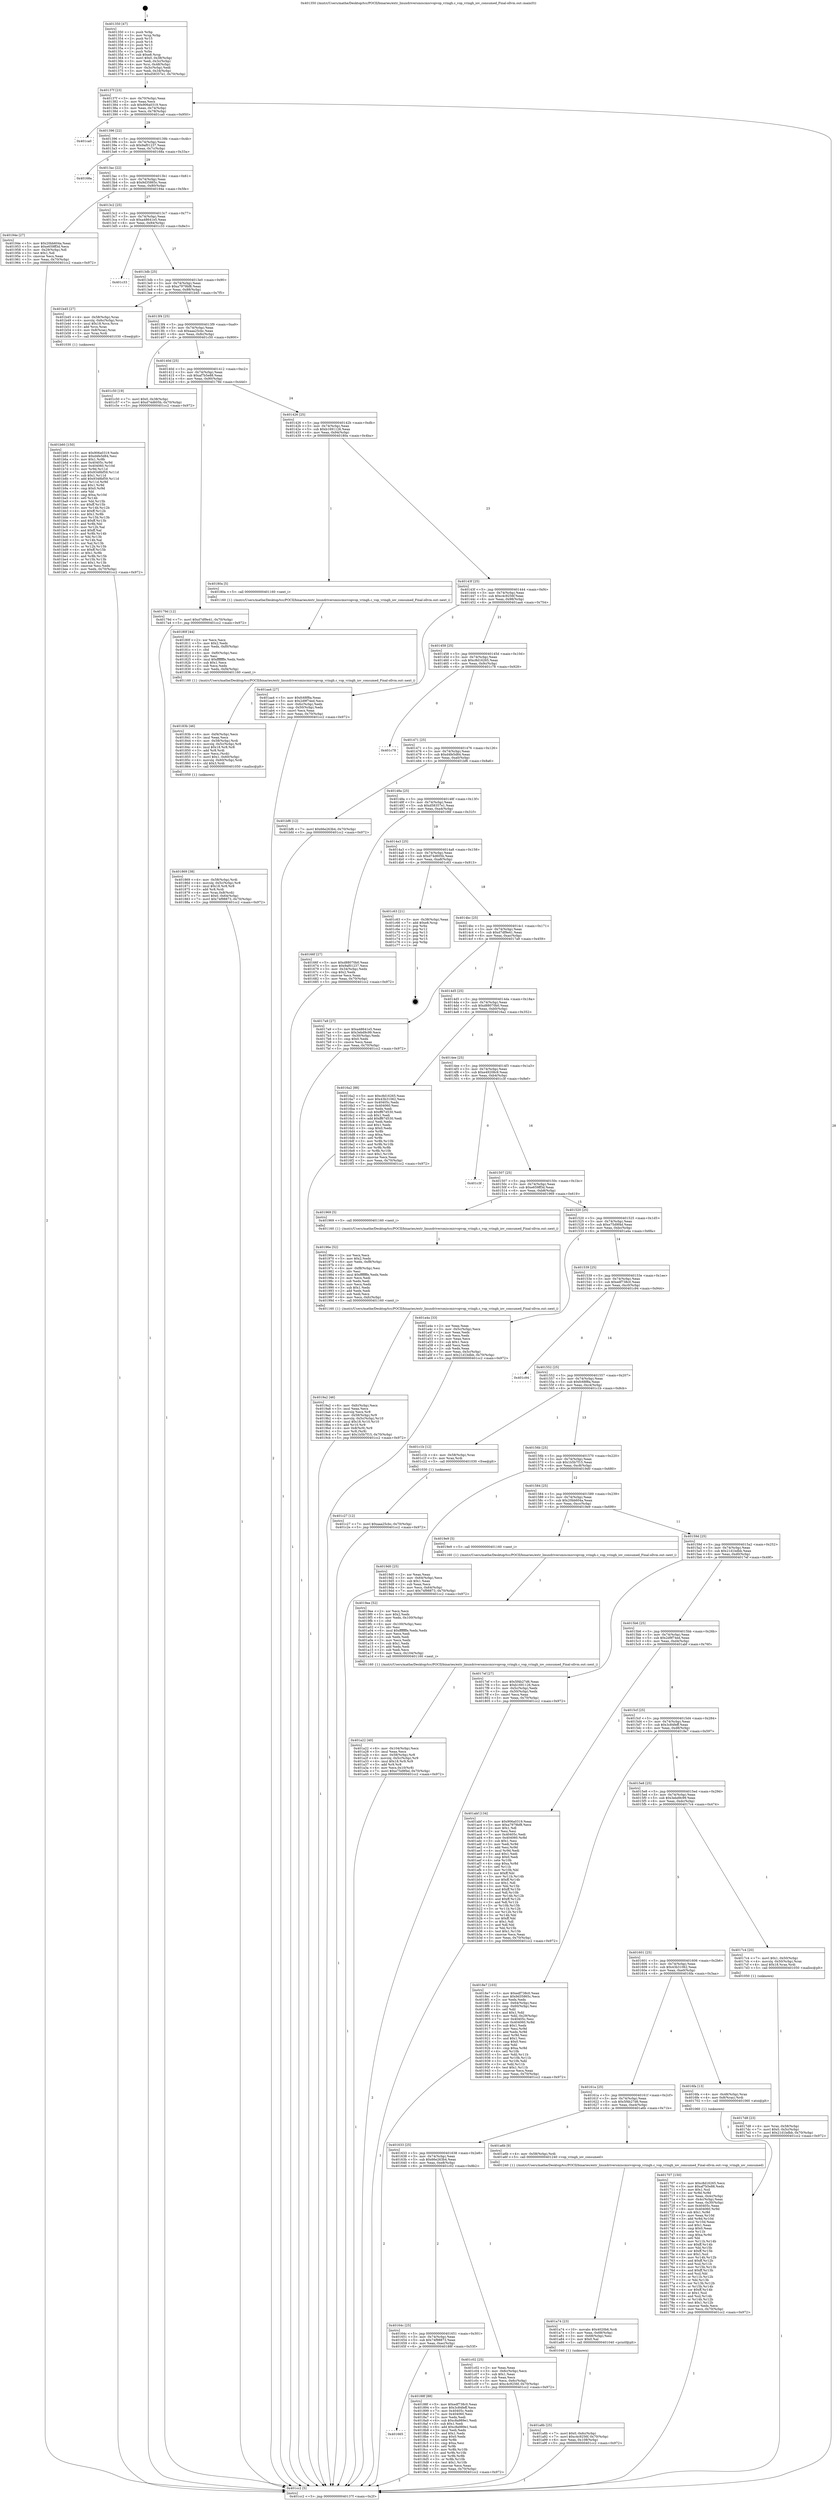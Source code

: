 digraph "0x401350" {
  label = "0x401350 (/mnt/c/Users/mathe/Desktop/tcc/POCII/binaries/extr_linuxdriversmiscmicvopvop_vringh.c_vop_vringh_iov_consumed_Final-ollvm.out::main(0))"
  labelloc = "t"
  node[shape=record]

  Entry [label="",width=0.3,height=0.3,shape=circle,fillcolor=black,style=filled]
  "0x40137f" [label="{
     0x40137f [23]\l
     | [instrs]\l
     &nbsp;&nbsp;0x40137f \<+3\>: mov -0x70(%rbp),%eax\l
     &nbsp;&nbsp;0x401382 \<+2\>: mov %eax,%ecx\l
     &nbsp;&nbsp;0x401384 \<+6\>: sub $0x906a0319,%ecx\l
     &nbsp;&nbsp;0x40138a \<+3\>: mov %eax,-0x74(%rbp)\l
     &nbsp;&nbsp;0x40138d \<+3\>: mov %ecx,-0x78(%rbp)\l
     &nbsp;&nbsp;0x401390 \<+6\>: je 0000000000401ca0 \<main+0x950\>\l
  }"]
  "0x401ca0" [label="{
     0x401ca0\l
  }", style=dashed]
  "0x401396" [label="{
     0x401396 [22]\l
     | [instrs]\l
     &nbsp;&nbsp;0x401396 \<+5\>: jmp 000000000040139b \<main+0x4b\>\l
     &nbsp;&nbsp;0x40139b \<+3\>: mov -0x74(%rbp),%eax\l
     &nbsp;&nbsp;0x40139e \<+5\>: sub $0x9af01237,%eax\l
     &nbsp;&nbsp;0x4013a3 \<+3\>: mov %eax,-0x7c(%rbp)\l
     &nbsp;&nbsp;0x4013a6 \<+6\>: je 000000000040168a \<main+0x33a\>\l
  }"]
  Exit [label="",width=0.3,height=0.3,shape=circle,fillcolor=black,style=filled,peripheries=2]
  "0x40168a" [label="{
     0x40168a\l
  }", style=dashed]
  "0x4013ac" [label="{
     0x4013ac [22]\l
     | [instrs]\l
     &nbsp;&nbsp;0x4013ac \<+5\>: jmp 00000000004013b1 \<main+0x61\>\l
     &nbsp;&nbsp;0x4013b1 \<+3\>: mov -0x74(%rbp),%eax\l
     &nbsp;&nbsp;0x4013b4 \<+5\>: sub $0x9d35865c,%eax\l
     &nbsp;&nbsp;0x4013b9 \<+3\>: mov %eax,-0x80(%rbp)\l
     &nbsp;&nbsp;0x4013bc \<+6\>: je 000000000040194e \<main+0x5fe\>\l
  }"]
  "0x401c27" [label="{
     0x401c27 [12]\l
     | [instrs]\l
     &nbsp;&nbsp;0x401c27 \<+7\>: movl $0xaaa25cbc,-0x70(%rbp)\l
     &nbsp;&nbsp;0x401c2e \<+5\>: jmp 0000000000401cc2 \<main+0x972\>\l
  }"]
  "0x40194e" [label="{
     0x40194e [27]\l
     | [instrs]\l
     &nbsp;&nbsp;0x40194e \<+5\>: mov $0x20bb604a,%eax\l
     &nbsp;&nbsp;0x401953 \<+5\>: mov $0xe659ff3d,%ecx\l
     &nbsp;&nbsp;0x401958 \<+3\>: mov -0x29(%rbp),%dl\l
     &nbsp;&nbsp;0x40195b \<+3\>: test $0x1,%dl\l
     &nbsp;&nbsp;0x40195e \<+3\>: cmovne %ecx,%eax\l
     &nbsp;&nbsp;0x401961 \<+3\>: mov %eax,-0x70(%rbp)\l
     &nbsp;&nbsp;0x401964 \<+5\>: jmp 0000000000401cc2 \<main+0x972\>\l
  }"]
  "0x4013c2" [label="{
     0x4013c2 [25]\l
     | [instrs]\l
     &nbsp;&nbsp;0x4013c2 \<+5\>: jmp 00000000004013c7 \<main+0x77\>\l
     &nbsp;&nbsp;0x4013c7 \<+3\>: mov -0x74(%rbp),%eax\l
     &nbsp;&nbsp;0x4013ca \<+5\>: sub $0xa48641e5,%eax\l
     &nbsp;&nbsp;0x4013cf \<+6\>: mov %eax,-0x84(%rbp)\l
     &nbsp;&nbsp;0x4013d5 \<+6\>: je 0000000000401c33 \<main+0x8e3\>\l
  }"]
  "0x401b60" [label="{
     0x401b60 [150]\l
     | [instrs]\l
     &nbsp;&nbsp;0x401b60 \<+5\>: mov $0x906a0319,%edx\l
     &nbsp;&nbsp;0x401b65 \<+5\>: mov $0xd4fe5d84,%esi\l
     &nbsp;&nbsp;0x401b6a \<+3\>: mov $0x1,%r8b\l
     &nbsp;&nbsp;0x401b6d \<+8\>: mov 0x40405c,%r9d\l
     &nbsp;&nbsp;0x401b75 \<+8\>: mov 0x404060,%r10d\l
     &nbsp;&nbsp;0x401b7d \<+3\>: mov %r9d,%r11d\l
     &nbsp;&nbsp;0x401b80 \<+7\>: sub $0x9348bf59,%r11d\l
     &nbsp;&nbsp;0x401b87 \<+4\>: sub $0x1,%r11d\l
     &nbsp;&nbsp;0x401b8b \<+7\>: add $0x9348bf59,%r11d\l
     &nbsp;&nbsp;0x401b92 \<+4\>: imul %r11d,%r9d\l
     &nbsp;&nbsp;0x401b96 \<+4\>: and $0x1,%r9d\l
     &nbsp;&nbsp;0x401b9a \<+4\>: cmp $0x0,%r9d\l
     &nbsp;&nbsp;0x401b9e \<+3\>: sete %bl\l
     &nbsp;&nbsp;0x401ba1 \<+4\>: cmp $0xa,%r10d\l
     &nbsp;&nbsp;0x401ba5 \<+4\>: setl %r14b\l
     &nbsp;&nbsp;0x401ba9 \<+3\>: mov %bl,%r15b\l
     &nbsp;&nbsp;0x401bac \<+4\>: xor $0xff,%r15b\l
     &nbsp;&nbsp;0x401bb0 \<+3\>: mov %r14b,%r12b\l
     &nbsp;&nbsp;0x401bb3 \<+4\>: xor $0xff,%r12b\l
     &nbsp;&nbsp;0x401bb7 \<+4\>: xor $0x1,%r8b\l
     &nbsp;&nbsp;0x401bbb \<+3\>: mov %r15b,%r13b\l
     &nbsp;&nbsp;0x401bbe \<+4\>: and $0xff,%r13b\l
     &nbsp;&nbsp;0x401bc2 \<+3\>: and %r8b,%bl\l
     &nbsp;&nbsp;0x401bc5 \<+3\>: mov %r12b,%al\l
     &nbsp;&nbsp;0x401bc8 \<+2\>: and $0xff,%al\l
     &nbsp;&nbsp;0x401bca \<+3\>: and %r8b,%r14b\l
     &nbsp;&nbsp;0x401bcd \<+3\>: or %bl,%r13b\l
     &nbsp;&nbsp;0x401bd0 \<+3\>: or %r14b,%al\l
     &nbsp;&nbsp;0x401bd3 \<+3\>: xor %al,%r13b\l
     &nbsp;&nbsp;0x401bd6 \<+3\>: or %r12b,%r15b\l
     &nbsp;&nbsp;0x401bd9 \<+4\>: xor $0xff,%r15b\l
     &nbsp;&nbsp;0x401bdd \<+4\>: or $0x1,%r8b\l
     &nbsp;&nbsp;0x401be1 \<+3\>: and %r8b,%r15b\l
     &nbsp;&nbsp;0x401be4 \<+3\>: or %r15b,%r13b\l
     &nbsp;&nbsp;0x401be7 \<+4\>: test $0x1,%r13b\l
     &nbsp;&nbsp;0x401beb \<+3\>: cmovne %esi,%edx\l
     &nbsp;&nbsp;0x401bee \<+3\>: mov %edx,-0x70(%rbp)\l
     &nbsp;&nbsp;0x401bf1 \<+5\>: jmp 0000000000401cc2 \<main+0x972\>\l
  }"]
  "0x401c33" [label="{
     0x401c33\l
  }", style=dashed]
  "0x4013db" [label="{
     0x4013db [25]\l
     | [instrs]\l
     &nbsp;&nbsp;0x4013db \<+5\>: jmp 00000000004013e0 \<main+0x90\>\l
     &nbsp;&nbsp;0x4013e0 \<+3\>: mov -0x74(%rbp),%eax\l
     &nbsp;&nbsp;0x4013e3 \<+5\>: sub $0xa7979bf8,%eax\l
     &nbsp;&nbsp;0x4013e8 \<+6\>: mov %eax,-0x88(%rbp)\l
     &nbsp;&nbsp;0x4013ee \<+6\>: je 0000000000401b45 \<main+0x7f5\>\l
  }"]
  "0x401a8b" [label="{
     0x401a8b [25]\l
     | [instrs]\l
     &nbsp;&nbsp;0x401a8b \<+7\>: movl $0x0,-0x6c(%rbp)\l
     &nbsp;&nbsp;0x401a92 \<+7\>: movl $0xc4c9256f,-0x70(%rbp)\l
     &nbsp;&nbsp;0x401a99 \<+6\>: mov %eax,-0x108(%rbp)\l
     &nbsp;&nbsp;0x401a9f \<+5\>: jmp 0000000000401cc2 \<main+0x972\>\l
  }"]
  "0x401b45" [label="{
     0x401b45 [27]\l
     | [instrs]\l
     &nbsp;&nbsp;0x401b45 \<+4\>: mov -0x58(%rbp),%rax\l
     &nbsp;&nbsp;0x401b49 \<+4\>: movslq -0x6c(%rbp),%rcx\l
     &nbsp;&nbsp;0x401b4d \<+4\>: imul $0x18,%rcx,%rcx\l
     &nbsp;&nbsp;0x401b51 \<+3\>: add %rcx,%rax\l
     &nbsp;&nbsp;0x401b54 \<+4\>: mov 0x8(%rax),%rax\l
     &nbsp;&nbsp;0x401b58 \<+3\>: mov %rax,%rdi\l
     &nbsp;&nbsp;0x401b5b \<+5\>: call 0000000000401030 \<free@plt\>\l
     | [calls]\l
     &nbsp;&nbsp;0x401030 \{1\} (unknown)\l
  }"]
  "0x4013f4" [label="{
     0x4013f4 [25]\l
     | [instrs]\l
     &nbsp;&nbsp;0x4013f4 \<+5\>: jmp 00000000004013f9 \<main+0xa9\>\l
     &nbsp;&nbsp;0x4013f9 \<+3\>: mov -0x74(%rbp),%eax\l
     &nbsp;&nbsp;0x4013fc \<+5\>: sub $0xaaa25cbc,%eax\l
     &nbsp;&nbsp;0x401401 \<+6\>: mov %eax,-0x8c(%rbp)\l
     &nbsp;&nbsp;0x401407 \<+6\>: je 0000000000401c50 \<main+0x900\>\l
  }"]
  "0x401a74" [label="{
     0x401a74 [23]\l
     | [instrs]\l
     &nbsp;&nbsp;0x401a74 \<+10\>: movabs $0x4020b6,%rdi\l
     &nbsp;&nbsp;0x401a7e \<+3\>: mov %eax,-0x68(%rbp)\l
     &nbsp;&nbsp;0x401a81 \<+3\>: mov -0x68(%rbp),%esi\l
     &nbsp;&nbsp;0x401a84 \<+2\>: mov $0x0,%al\l
     &nbsp;&nbsp;0x401a86 \<+5\>: call 0000000000401040 \<printf@plt\>\l
     | [calls]\l
     &nbsp;&nbsp;0x401040 \{1\} (unknown)\l
  }"]
  "0x401c50" [label="{
     0x401c50 [19]\l
     | [instrs]\l
     &nbsp;&nbsp;0x401c50 \<+7\>: movl $0x0,-0x38(%rbp)\l
     &nbsp;&nbsp;0x401c57 \<+7\>: movl $0xd74d605b,-0x70(%rbp)\l
     &nbsp;&nbsp;0x401c5e \<+5\>: jmp 0000000000401cc2 \<main+0x972\>\l
  }"]
  "0x40140d" [label="{
     0x40140d [25]\l
     | [instrs]\l
     &nbsp;&nbsp;0x40140d \<+5\>: jmp 0000000000401412 \<main+0xc2\>\l
     &nbsp;&nbsp;0x401412 \<+3\>: mov -0x74(%rbp),%eax\l
     &nbsp;&nbsp;0x401415 \<+5\>: sub $0xaf7b5e88,%eax\l
     &nbsp;&nbsp;0x40141a \<+6\>: mov %eax,-0x90(%rbp)\l
     &nbsp;&nbsp;0x401420 \<+6\>: je 000000000040179d \<main+0x44d\>\l
  }"]
  "0x401a22" [label="{
     0x401a22 [40]\l
     | [instrs]\l
     &nbsp;&nbsp;0x401a22 \<+6\>: mov -0x104(%rbp),%ecx\l
     &nbsp;&nbsp;0x401a28 \<+3\>: imul %eax,%ecx\l
     &nbsp;&nbsp;0x401a2b \<+4\>: mov -0x58(%rbp),%r8\l
     &nbsp;&nbsp;0x401a2f \<+4\>: movslq -0x5c(%rbp),%r9\l
     &nbsp;&nbsp;0x401a33 \<+4\>: imul $0x18,%r9,%r9\l
     &nbsp;&nbsp;0x401a37 \<+3\>: add %r9,%r8\l
     &nbsp;&nbsp;0x401a3a \<+4\>: mov %ecx,0x10(%r8)\l
     &nbsp;&nbsp;0x401a3e \<+7\>: movl $0xe75d9f4d,-0x70(%rbp)\l
     &nbsp;&nbsp;0x401a45 \<+5\>: jmp 0000000000401cc2 \<main+0x972\>\l
  }"]
  "0x40179d" [label="{
     0x40179d [12]\l
     | [instrs]\l
     &nbsp;&nbsp;0x40179d \<+7\>: movl $0xd7df9e41,-0x70(%rbp)\l
     &nbsp;&nbsp;0x4017a4 \<+5\>: jmp 0000000000401cc2 \<main+0x972\>\l
  }"]
  "0x401426" [label="{
     0x401426 [25]\l
     | [instrs]\l
     &nbsp;&nbsp;0x401426 \<+5\>: jmp 000000000040142b \<main+0xdb\>\l
     &nbsp;&nbsp;0x40142b \<+3\>: mov -0x74(%rbp),%eax\l
     &nbsp;&nbsp;0x40142e \<+5\>: sub $0xb1691126,%eax\l
     &nbsp;&nbsp;0x401433 \<+6\>: mov %eax,-0x94(%rbp)\l
     &nbsp;&nbsp;0x401439 \<+6\>: je 000000000040180a \<main+0x4ba\>\l
  }"]
  "0x4019ee" [label="{
     0x4019ee [52]\l
     | [instrs]\l
     &nbsp;&nbsp;0x4019ee \<+2\>: xor %ecx,%ecx\l
     &nbsp;&nbsp;0x4019f0 \<+5\>: mov $0x2,%edx\l
     &nbsp;&nbsp;0x4019f5 \<+6\>: mov %edx,-0x100(%rbp)\l
     &nbsp;&nbsp;0x4019fb \<+1\>: cltd\l
     &nbsp;&nbsp;0x4019fc \<+6\>: mov -0x100(%rbp),%esi\l
     &nbsp;&nbsp;0x401a02 \<+2\>: idiv %esi\l
     &nbsp;&nbsp;0x401a04 \<+6\>: imul $0xfffffffe,%edx,%edx\l
     &nbsp;&nbsp;0x401a0a \<+2\>: mov %ecx,%edi\l
     &nbsp;&nbsp;0x401a0c \<+2\>: sub %edx,%edi\l
     &nbsp;&nbsp;0x401a0e \<+2\>: mov %ecx,%edx\l
     &nbsp;&nbsp;0x401a10 \<+3\>: sub $0x1,%edx\l
     &nbsp;&nbsp;0x401a13 \<+2\>: add %edx,%edi\l
     &nbsp;&nbsp;0x401a15 \<+2\>: sub %edi,%ecx\l
     &nbsp;&nbsp;0x401a17 \<+6\>: mov %ecx,-0x104(%rbp)\l
     &nbsp;&nbsp;0x401a1d \<+5\>: call 0000000000401160 \<next_i\>\l
     | [calls]\l
     &nbsp;&nbsp;0x401160 \{1\} (/mnt/c/Users/mathe/Desktop/tcc/POCII/binaries/extr_linuxdriversmiscmicvopvop_vringh.c_vop_vringh_iov_consumed_Final-ollvm.out::next_i)\l
  }"]
  "0x40180a" [label="{
     0x40180a [5]\l
     | [instrs]\l
     &nbsp;&nbsp;0x40180a \<+5\>: call 0000000000401160 \<next_i\>\l
     | [calls]\l
     &nbsp;&nbsp;0x401160 \{1\} (/mnt/c/Users/mathe/Desktop/tcc/POCII/binaries/extr_linuxdriversmiscmicvopvop_vringh.c_vop_vringh_iov_consumed_Final-ollvm.out::next_i)\l
  }"]
  "0x40143f" [label="{
     0x40143f [25]\l
     | [instrs]\l
     &nbsp;&nbsp;0x40143f \<+5\>: jmp 0000000000401444 \<main+0xf4\>\l
     &nbsp;&nbsp;0x401444 \<+3\>: mov -0x74(%rbp),%eax\l
     &nbsp;&nbsp;0x401447 \<+5\>: sub $0xc4c9256f,%eax\l
     &nbsp;&nbsp;0x40144c \<+6\>: mov %eax,-0x98(%rbp)\l
     &nbsp;&nbsp;0x401452 \<+6\>: je 0000000000401aa4 \<main+0x754\>\l
  }"]
  "0x4019a2" [label="{
     0x4019a2 [46]\l
     | [instrs]\l
     &nbsp;&nbsp;0x4019a2 \<+6\>: mov -0xfc(%rbp),%ecx\l
     &nbsp;&nbsp;0x4019a8 \<+3\>: imul %eax,%ecx\l
     &nbsp;&nbsp;0x4019ab \<+3\>: movslq %ecx,%r8\l
     &nbsp;&nbsp;0x4019ae \<+4\>: mov -0x58(%rbp),%r9\l
     &nbsp;&nbsp;0x4019b2 \<+4\>: movslq -0x5c(%rbp),%r10\l
     &nbsp;&nbsp;0x4019b6 \<+4\>: imul $0x18,%r10,%r10\l
     &nbsp;&nbsp;0x4019ba \<+3\>: add %r10,%r9\l
     &nbsp;&nbsp;0x4019bd \<+4\>: mov 0x8(%r9),%r9\l
     &nbsp;&nbsp;0x4019c1 \<+3\>: mov %r8,(%r9)\l
     &nbsp;&nbsp;0x4019c4 \<+7\>: movl $0x1b5b7f15,-0x70(%rbp)\l
     &nbsp;&nbsp;0x4019cb \<+5\>: jmp 0000000000401cc2 \<main+0x972\>\l
  }"]
  "0x401aa4" [label="{
     0x401aa4 [27]\l
     | [instrs]\l
     &nbsp;&nbsp;0x401aa4 \<+5\>: mov $0xfc68f8a,%eax\l
     &nbsp;&nbsp;0x401aa9 \<+5\>: mov $0x2d9f74ed,%ecx\l
     &nbsp;&nbsp;0x401aae \<+3\>: mov -0x6c(%rbp),%edx\l
     &nbsp;&nbsp;0x401ab1 \<+3\>: cmp -0x50(%rbp),%edx\l
     &nbsp;&nbsp;0x401ab4 \<+3\>: cmovl %ecx,%eax\l
     &nbsp;&nbsp;0x401ab7 \<+3\>: mov %eax,-0x70(%rbp)\l
     &nbsp;&nbsp;0x401aba \<+5\>: jmp 0000000000401cc2 \<main+0x972\>\l
  }"]
  "0x401458" [label="{
     0x401458 [25]\l
     | [instrs]\l
     &nbsp;&nbsp;0x401458 \<+5\>: jmp 000000000040145d \<main+0x10d\>\l
     &nbsp;&nbsp;0x40145d \<+3\>: mov -0x74(%rbp),%eax\l
     &nbsp;&nbsp;0x401460 \<+5\>: sub $0xc8d16265,%eax\l
     &nbsp;&nbsp;0x401465 \<+6\>: mov %eax,-0x9c(%rbp)\l
     &nbsp;&nbsp;0x40146b \<+6\>: je 0000000000401c78 \<main+0x928\>\l
  }"]
  "0x40196e" [label="{
     0x40196e [52]\l
     | [instrs]\l
     &nbsp;&nbsp;0x40196e \<+2\>: xor %ecx,%ecx\l
     &nbsp;&nbsp;0x401970 \<+5\>: mov $0x2,%edx\l
     &nbsp;&nbsp;0x401975 \<+6\>: mov %edx,-0xf8(%rbp)\l
     &nbsp;&nbsp;0x40197b \<+1\>: cltd\l
     &nbsp;&nbsp;0x40197c \<+6\>: mov -0xf8(%rbp),%esi\l
     &nbsp;&nbsp;0x401982 \<+2\>: idiv %esi\l
     &nbsp;&nbsp;0x401984 \<+6\>: imul $0xfffffffe,%edx,%edx\l
     &nbsp;&nbsp;0x40198a \<+2\>: mov %ecx,%edi\l
     &nbsp;&nbsp;0x40198c \<+2\>: sub %edx,%edi\l
     &nbsp;&nbsp;0x40198e \<+2\>: mov %ecx,%edx\l
     &nbsp;&nbsp;0x401990 \<+3\>: sub $0x1,%edx\l
     &nbsp;&nbsp;0x401993 \<+2\>: add %edx,%edi\l
     &nbsp;&nbsp;0x401995 \<+2\>: sub %edi,%ecx\l
     &nbsp;&nbsp;0x401997 \<+6\>: mov %ecx,-0xfc(%rbp)\l
     &nbsp;&nbsp;0x40199d \<+5\>: call 0000000000401160 \<next_i\>\l
     | [calls]\l
     &nbsp;&nbsp;0x401160 \{1\} (/mnt/c/Users/mathe/Desktop/tcc/POCII/binaries/extr_linuxdriversmiscmicvopvop_vringh.c_vop_vringh_iov_consumed_Final-ollvm.out::next_i)\l
  }"]
  "0x401c78" [label="{
     0x401c78\l
  }", style=dashed]
  "0x401471" [label="{
     0x401471 [25]\l
     | [instrs]\l
     &nbsp;&nbsp;0x401471 \<+5\>: jmp 0000000000401476 \<main+0x126\>\l
     &nbsp;&nbsp;0x401476 \<+3\>: mov -0x74(%rbp),%eax\l
     &nbsp;&nbsp;0x401479 \<+5\>: sub $0xd4fe5d84,%eax\l
     &nbsp;&nbsp;0x40147e \<+6\>: mov %eax,-0xa0(%rbp)\l
     &nbsp;&nbsp;0x401484 \<+6\>: je 0000000000401bf6 \<main+0x8a6\>\l
  }"]
  "0x401665" [label="{
     0x401665\l
  }", style=dashed]
  "0x401bf6" [label="{
     0x401bf6 [12]\l
     | [instrs]\l
     &nbsp;&nbsp;0x401bf6 \<+7\>: movl $0x66e263b4,-0x70(%rbp)\l
     &nbsp;&nbsp;0x401bfd \<+5\>: jmp 0000000000401cc2 \<main+0x972\>\l
  }"]
  "0x40148a" [label="{
     0x40148a [25]\l
     | [instrs]\l
     &nbsp;&nbsp;0x40148a \<+5\>: jmp 000000000040148f \<main+0x13f\>\l
     &nbsp;&nbsp;0x40148f \<+3\>: mov -0x74(%rbp),%eax\l
     &nbsp;&nbsp;0x401492 \<+5\>: sub $0xd58357e1,%eax\l
     &nbsp;&nbsp;0x401497 \<+6\>: mov %eax,-0xa4(%rbp)\l
     &nbsp;&nbsp;0x40149d \<+6\>: je 000000000040166f \<main+0x31f\>\l
  }"]
  "0x40188f" [label="{
     0x40188f [88]\l
     | [instrs]\l
     &nbsp;&nbsp;0x40188f \<+5\>: mov $0xedf738c0,%eax\l
     &nbsp;&nbsp;0x401894 \<+5\>: mov $0x3c84feff,%ecx\l
     &nbsp;&nbsp;0x401899 \<+7\>: mov 0x40405c,%edx\l
     &nbsp;&nbsp;0x4018a0 \<+7\>: mov 0x404060,%esi\l
     &nbsp;&nbsp;0x4018a7 \<+2\>: mov %edx,%edi\l
     &nbsp;&nbsp;0x4018a9 \<+6\>: sub $0xc8a989e1,%edi\l
     &nbsp;&nbsp;0x4018af \<+3\>: sub $0x1,%edi\l
     &nbsp;&nbsp;0x4018b2 \<+6\>: add $0xc8a989e1,%edi\l
     &nbsp;&nbsp;0x4018b8 \<+3\>: imul %edi,%edx\l
     &nbsp;&nbsp;0x4018bb \<+3\>: and $0x1,%edx\l
     &nbsp;&nbsp;0x4018be \<+3\>: cmp $0x0,%edx\l
     &nbsp;&nbsp;0x4018c1 \<+4\>: sete %r8b\l
     &nbsp;&nbsp;0x4018c5 \<+3\>: cmp $0xa,%esi\l
     &nbsp;&nbsp;0x4018c8 \<+4\>: setl %r9b\l
     &nbsp;&nbsp;0x4018cc \<+3\>: mov %r8b,%r10b\l
     &nbsp;&nbsp;0x4018cf \<+3\>: and %r9b,%r10b\l
     &nbsp;&nbsp;0x4018d2 \<+3\>: xor %r9b,%r8b\l
     &nbsp;&nbsp;0x4018d5 \<+3\>: or %r8b,%r10b\l
     &nbsp;&nbsp;0x4018d8 \<+4\>: test $0x1,%r10b\l
     &nbsp;&nbsp;0x4018dc \<+3\>: cmovne %ecx,%eax\l
     &nbsp;&nbsp;0x4018df \<+3\>: mov %eax,-0x70(%rbp)\l
     &nbsp;&nbsp;0x4018e2 \<+5\>: jmp 0000000000401cc2 \<main+0x972\>\l
  }"]
  "0x40166f" [label="{
     0x40166f [27]\l
     | [instrs]\l
     &nbsp;&nbsp;0x40166f \<+5\>: mov $0xd88070b0,%eax\l
     &nbsp;&nbsp;0x401674 \<+5\>: mov $0x9af01237,%ecx\l
     &nbsp;&nbsp;0x401679 \<+3\>: mov -0x34(%rbp),%edx\l
     &nbsp;&nbsp;0x40167c \<+3\>: cmp $0x2,%edx\l
     &nbsp;&nbsp;0x40167f \<+3\>: cmovne %ecx,%eax\l
     &nbsp;&nbsp;0x401682 \<+3\>: mov %eax,-0x70(%rbp)\l
     &nbsp;&nbsp;0x401685 \<+5\>: jmp 0000000000401cc2 \<main+0x972\>\l
  }"]
  "0x4014a3" [label="{
     0x4014a3 [25]\l
     | [instrs]\l
     &nbsp;&nbsp;0x4014a3 \<+5\>: jmp 00000000004014a8 \<main+0x158\>\l
     &nbsp;&nbsp;0x4014a8 \<+3\>: mov -0x74(%rbp),%eax\l
     &nbsp;&nbsp;0x4014ab \<+5\>: sub $0xd74d605b,%eax\l
     &nbsp;&nbsp;0x4014b0 \<+6\>: mov %eax,-0xa8(%rbp)\l
     &nbsp;&nbsp;0x4014b6 \<+6\>: je 0000000000401c63 \<main+0x913\>\l
  }"]
  "0x401cc2" [label="{
     0x401cc2 [5]\l
     | [instrs]\l
     &nbsp;&nbsp;0x401cc2 \<+5\>: jmp 000000000040137f \<main+0x2f\>\l
  }"]
  "0x401350" [label="{
     0x401350 [47]\l
     | [instrs]\l
     &nbsp;&nbsp;0x401350 \<+1\>: push %rbp\l
     &nbsp;&nbsp;0x401351 \<+3\>: mov %rsp,%rbp\l
     &nbsp;&nbsp;0x401354 \<+2\>: push %r15\l
     &nbsp;&nbsp;0x401356 \<+2\>: push %r14\l
     &nbsp;&nbsp;0x401358 \<+2\>: push %r13\l
     &nbsp;&nbsp;0x40135a \<+2\>: push %r12\l
     &nbsp;&nbsp;0x40135c \<+1\>: push %rbx\l
     &nbsp;&nbsp;0x40135d \<+7\>: sub $0xe8,%rsp\l
     &nbsp;&nbsp;0x401364 \<+7\>: movl $0x0,-0x38(%rbp)\l
     &nbsp;&nbsp;0x40136b \<+3\>: mov %edi,-0x3c(%rbp)\l
     &nbsp;&nbsp;0x40136e \<+4\>: mov %rsi,-0x48(%rbp)\l
     &nbsp;&nbsp;0x401372 \<+3\>: mov -0x3c(%rbp),%edi\l
     &nbsp;&nbsp;0x401375 \<+3\>: mov %edi,-0x34(%rbp)\l
     &nbsp;&nbsp;0x401378 \<+7\>: movl $0xd58357e1,-0x70(%rbp)\l
  }"]
  "0x40164c" [label="{
     0x40164c [25]\l
     | [instrs]\l
     &nbsp;&nbsp;0x40164c \<+5\>: jmp 0000000000401651 \<main+0x301\>\l
     &nbsp;&nbsp;0x401651 \<+3\>: mov -0x74(%rbp),%eax\l
     &nbsp;&nbsp;0x401654 \<+5\>: sub $0x74f98873,%eax\l
     &nbsp;&nbsp;0x401659 \<+6\>: mov %eax,-0xec(%rbp)\l
     &nbsp;&nbsp;0x40165f \<+6\>: je 000000000040188f \<main+0x53f\>\l
  }"]
  "0x401c63" [label="{
     0x401c63 [21]\l
     | [instrs]\l
     &nbsp;&nbsp;0x401c63 \<+3\>: mov -0x38(%rbp),%eax\l
     &nbsp;&nbsp;0x401c66 \<+7\>: add $0xe8,%rsp\l
     &nbsp;&nbsp;0x401c6d \<+1\>: pop %rbx\l
     &nbsp;&nbsp;0x401c6e \<+2\>: pop %r12\l
     &nbsp;&nbsp;0x401c70 \<+2\>: pop %r13\l
     &nbsp;&nbsp;0x401c72 \<+2\>: pop %r14\l
     &nbsp;&nbsp;0x401c74 \<+2\>: pop %r15\l
     &nbsp;&nbsp;0x401c76 \<+1\>: pop %rbp\l
     &nbsp;&nbsp;0x401c77 \<+1\>: ret\l
  }"]
  "0x4014bc" [label="{
     0x4014bc [25]\l
     | [instrs]\l
     &nbsp;&nbsp;0x4014bc \<+5\>: jmp 00000000004014c1 \<main+0x171\>\l
     &nbsp;&nbsp;0x4014c1 \<+3\>: mov -0x74(%rbp),%eax\l
     &nbsp;&nbsp;0x4014c4 \<+5\>: sub $0xd7df9e41,%eax\l
     &nbsp;&nbsp;0x4014c9 \<+6\>: mov %eax,-0xac(%rbp)\l
     &nbsp;&nbsp;0x4014cf \<+6\>: je 00000000004017a9 \<main+0x459\>\l
  }"]
  "0x401c02" [label="{
     0x401c02 [25]\l
     | [instrs]\l
     &nbsp;&nbsp;0x401c02 \<+2\>: xor %eax,%eax\l
     &nbsp;&nbsp;0x401c04 \<+3\>: mov -0x6c(%rbp),%ecx\l
     &nbsp;&nbsp;0x401c07 \<+3\>: sub $0x1,%eax\l
     &nbsp;&nbsp;0x401c0a \<+2\>: sub %eax,%ecx\l
     &nbsp;&nbsp;0x401c0c \<+3\>: mov %ecx,-0x6c(%rbp)\l
     &nbsp;&nbsp;0x401c0f \<+7\>: movl $0xc4c9256f,-0x70(%rbp)\l
     &nbsp;&nbsp;0x401c16 \<+5\>: jmp 0000000000401cc2 \<main+0x972\>\l
  }"]
  "0x4017a9" [label="{
     0x4017a9 [27]\l
     | [instrs]\l
     &nbsp;&nbsp;0x4017a9 \<+5\>: mov $0xa48641e5,%eax\l
     &nbsp;&nbsp;0x4017ae \<+5\>: mov $0x3ebd9c99,%ecx\l
     &nbsp;&nbsp;0x4017b3 \<+3\>: mov -0x30(%rbp),%edx\l
     &nbsp;&nbsp;0x4017b6 \<+3\>: cmp $0x0,%edx\l
     &nbsp;&nbsp;0x4017b9 \<+3\>: cmove %ecx,%eax\l
     &nbsp;&nbsp;0x4017bc \<+3\>: mov %eax,-0x70(%rbp)\l
     &nbsp;&nbsp;0x4017bf \<+5\>: jmp 0000000000401cc2 \<main+0x972\>\l
  }"]
  "0x4014d5" [label="{
     0x4014d5 [25]\l
     | [instrs]\l
     &nbsp;&nbsp;0x4014d5 \<+5\>: jmp 00000000004014da \<main+0x18a\>\l
     &nbsp;&nbsp;0x4014da \<+3\>: mov -0x74(%rbp),%eax\l
     &nbsp;&nbsp;0x4014dd \<+5\>: sub $0xd88070b0,%eax\l
     &nbsp;&nbsp;0x4014e2 \<+6\>: mov %eax,-0xb0(%rbp)\l
     &nbsp;&nbsp;0x4014e8 \<+6\>: je 00000000004016a2 \<main+0x352\>\l
  }"]
  "0x401633" [label="{
     0x401633 [25]\l
     | [instrs]\l
     &nbsp;&nbsp;0x401633 \<+5\>: jmp 0000000000401638 \<main+0x2e8\>\l
     &nbsp;&nbsp;0x401638 \<+3\>: mov -0x74(%rbp),%eax\l
     &nbsp;&nbsp;0x40163b \<+5\>: sub $0x66e263b4,%eax\l
     &nbsp;&nbsp;0x401640 \<+6\>: mov %eax,-0xe8(%rbp)\l
     &nbsp;&nbsp;0x401646 \<+6\>: je 0000000000401c02 \<main+0x8b2\>\l
  }"]
  "0x4016a2" [label="{
     0x4016a2 [88]\l
     | [instrs]\l
     &nbsp;&nbsp;0x4016a2 \<+5\>: mov $0xc8d16265,%eax\l
     &nbsp;&nbsp;0x4016a7 \<+5\>: mov $0x43b31062,%ecx\l
     &nbsp;&nbsp;0x4016ac \<+7\>: mov 0x40405c,%edx\l
     &nbsp;&nbsp;0x4016b3 \<+7\>: mov 0x404060,%esi\l
     &nbsp;&nbsp;0x4016ba \<+2\>: mov %edx,%edi\l
     &nbsp;&nbsp;0x4016bc \<+6\>: sub $0xff67d530,%edi\l
     &nbsp;&nbsp;0x4016c2 \<+3\>: sub $0x1,%edi\l
     &nbsp;&nbsp;0x4016c5 \<+6\>: add $0xff67d530,%edi\l
     &nbsp;&nbsp;0x4016cb \<+3\>: imul %edi,%edx\l
     &nbsp;&nbsp;0x4016ce \<+3\>: and $0x1,%edx\l
     &nbsp;&nbsp;0x4016d1 \<+3\>: cmp $0x0,%edx\l
     &nbsp;&nbsp;0x4016d4 \<+4\>: sete %r8b\l
     &nbsp;&nbsp;0x4016d8 \<+3\>: cmp $0xa,%esi\l
     &nbsp;&nbsp;0x4016db \<+4\>: setl %r9b\l
     &nbsp;&nbsp;0x4016df \<+3\>: mov %r8b,%r10b\l
     &nbsp;&nbsp;0x4016e2 \<+3\>: and %r9b,%r10b\l
     &nbsp;&nbsp;0x4016e5 \<+3\>: xor %r9b,%r8b\l
     &nbsp;&nbsp;0x4016e8 \<+3\>: or %r8b,%r10b\l
     &nbsp;&nbsp;0x4016eb \<+4\>: test $0x1,%r10b\l
     &nbsp;&nbsp;0x4016ef \<+3\>: cmovne %ecx,%eax\l
     &nbsp;&nbsp;0x4016f2 \<+3\>: mov %eax,-0x70(%rbp)\l
     &nbsp;&nbsp;0x4016f5 \<+5\>: jmp 0000000000401cc2 \<main+0x972\>\l
  }"]
  "0x4014ee" [label="{
     0x4014ee [25]\l
     | [instrs]\l
     &nbsp;&nbsp;0x4014ee \<+5\>: jmp 00000000004014f3 \<main+0x1a3\>\l
     &nbsp;&nbsp;0x4014f3 \<+3\>: mov -0x74(%rbp),%eax\l
     &nbsp;&nbsp;0x4014f6 \<+5\>: sub $0xe49208c9,%eax\l
     &nbsp;&nbsp;0x4014fb \<+6\>: mov %eax,-0xb4(%rbp)\l
     &nbsp;&nbsp;0x401501 \<+6\>: je 0000000000401c3f \<main+0x8ef\>\l
  }"]
  "0x401a6b" [label="{
     0x401a6b [9]\l
     | [instrs]\l
     &nbsp;&nbsp;0x401a6b \<+4\>: mov -0x58(%rbp),%rdi\l
     &nbsp;&nbsp;0x401a6f \<+5\>: call 0000000000401240 \<vop_vringh_iov_consumed\>\l
     | [calls]\l
     &nbsp;&nbsp;0x401240 \{1\} (/mnt/c/Users/mathe/Desktop/tcc/POCII/binaries/extr_linuxdriversmiscmicvopvop_vringh.c_vop_vringh_iov_consumed_Final-ollvm.out::vop_vringh_iov_consumed)\l
  }"]
  "0x401c3f" [label="{
     0x401c3f\l
  }", style=dashed]
  "0x401507" [label="{
     0x401507 [25]\l
     | [instrs]\l
     &nbsp;&nbsp;0x401507 \<+5\>: jmp 000000000040150c \<main+0x1bc\>\l
     &nbsp;&nbsp;0x40150c \<+3\>: mov -0x74(%rbp),%eax\l
     &nbsp;&nbsp;0x40150f \<+5\>: sub $0xe659ff3d,%eax\l
     &nbsp;&nbsp;0x401514 \<+6\>: mov %eax,-0xb8(%rbp)\l
     &nbsp;&nbsp;0x40151a \<+6\>: je 0000000000401969 \<main+0x619\>\l
  }"]
  "0x401869" [label="{
     0x401869 [38]\l
     | [instrs]\l
     &nbsp;&nbsp;0x401869 \<+4\>: mov -0x58(%rbp),%rdi\l
     &nbsp;&nbsp;0x40186d \<+4\>: movslq -0x5c(%rbp),%r8\l
     &nbsp;&nbsp;0x401871 \<+4\>: imul $0x18,%r8,%r8\l
     &nbsp;&nbsp;0x401875 \<+3\>: add %r8,%rdi\l
     &nbsp;&nbsp;0x401878 \<+4\>: mov %rax,0x8(%rdi)\l
     &nbsp;&nbsp;0x40187c \<+7\>: movl $0x0,-0x64(%rbp)\l
     &nbsp;&nbsp;0x401883 \<+7\>: movl $0x74f98873,-0x70(%rbp)\l
     &nbsp;&nbsp;0x40188a \<+5\>: jmp 0000000000401cc2 \<main+0x972\>\l
  }"]
  "0x401969" [label="{
     0x401969 [5]\l
     | [instrs]\l
     &nbsp;&nbsp;0x401969 \<+5\>: call 0000000000401160 \<next_i\>\l
     | [calls]\l
     &nbsp;&nbsp;0x401160 \{1\} (/mnt/c/Users/mathe/Desktop/tcc/POCII/binaries/extr_linuxdriversmiscmicvopvop_vringh.c_vop_vringh_iov_consumed_Final-ollvm.out::next_i)\l
  }"]
  "0x401520" [label="{
     0x401520 [25]\l
     | [instrs]\l
     &nbsp;&nbsp;0x401520 \<+5\>: jmp 0000000000401525 \<main+0x1d5\>\l
     &nbsp;&nbsp;0x401525 \<+3\>: mov -0x74(%rbp),%eax\l
     &nbsp;&nbsp;0x401528 \<+5\>: sub $0xe75d9f4d,%eax\l
     &nbsp;&nbsp;0x40152d \<+6\>: mov %eax,-0xbc(%rbp)\l
     &nbsp;&nbsp;0x401533 \<+6\>: je 0000000000401a4a \<main+0x6fa\>\l
  }"]
  "0x40183b" [label="{
     0x40183b [46]\l
     | [instrs]\l
     &nbsp;&nbsp;0x40183b \<+6\>: mov -0xf4(%rbp),%ecx\l
     &nbsp;&nbsp;0x401841 \<+3\>: imul %eax,%ecx\l
     &nbsp;&nbsp;0x401844 \<+4\>: mov -0x58(%rbp),%rdi\l
     &nbsp;&nbsp;0x401848 \<+4\>: movslq -0x5c(%rbp),%r8\l
     &nbsp;&nbsp;0x40184c \<+4\>: imul $0x18,%r8,%r8\l
     &nbsp;&nbsp;0x401850 \<+3\>: add %r8,%rdi\l
     &nbsp;&nbsp;0x401853 \<+2\>: mov %ecx,(%rdi)\l
     &nbsp;&nbsp;0x401855 \<+7\>: movl $0x1,-0x60(%rbp)\l
     &nbsp;&nbsp;0x40185c \<+4\>: movslq -0x60(%rbp),%rdi\l
     &nbsp;&nbsp;0x401860 \<+4\>: shl $0x3,%rdi\l
     &nbsp;&nbsp;0x401864 \<+5\>: call 0000000000401050 \<malloc@plt\>\l
     | [calls]\l
     &nbsp;&nbsp;0x401050 \{1\} (unknown)\l
  }"]
  "0x401a4a" [label="{
     0x401a4a [33]\l
     | [instrs]\l
     &nbsp;&nbsp;0x401a4a \<+2\>: xor %eax,%eax\l
     &nbsp;&nbsp;0x401a4c \<+3\>: mov -0x5c(%rbp),%ecx\l
     &nbsp;&nbsp;0x401a4f \<+2\>: mov %eax,%edx\l
     &nbsp;&nbsp;0x401a51 \<+2\>: sub %ecx,%edx\l
     &nbsp;&nbsp;0x401a53 \<+2\>: mov %eax,%ecx\l
     &nbsp;&nbsp;0x401a55 \<+3\>: sub $0x1,%ecx\l
     &nbsp;&nbsp;0x401a58 \<+2\>: add %ecx,%edx\l
     &nbsp;&nbsp;0x401a5a \<+2\>: sub %edx,%eax\l
     &nbsp;&nbsp;0x401a5c \<+3\>: mov %eax,-0x5c(%rbp)\l
     &nbsp;&nbsp;0x401a5f \<+7\>: movl $0x21d1bdbb,-0x70(%rbp)\l
     &nbsp;&nbsp;0x401a66 \<+5\>: jmp 0000000000401cc2 \<main+0x972\>\l
  }"]
  "0x401539" [label="{
     0x401539 [25]\l
     | [instrs]\l
     &nbsp;&nbsp;0x401539 \<+5\>: jmp 000000000040153e \<main+0x1ee\>\l
     &nbsp;&nbsp;0x40153e \<+3\>: mov -0x74(%rbp),%eax\l
     &nbsp;&nbsp;0x401541 \<+5\>: sub $0xedf738c0,%eax\l
     &nbsp;&nbsp;0x401546 \<+6\>: mov %eax,-0xc0(%rbp)\l
     &nbsp;&nbsp;0x40154c \<+6\>: je 0000000000401c94 \<main+0x944\>\l
  }"]
  "0x40180f" [label="{
     0x40180f [44]\l
     | [instrs]\l
     &nbsp;&nbsp;0x40180f \<+2\>: xor %ecx,%ecx\l
     &nbsp;&nbsp;0x401811 \<+5\>: mov $0x2,%edx\l
     &nbsp;&nbsp;0x401816 \<+6\>: mov %edx,-0xf0(%rbp)\l
     &nbsp;&nbsp;0x40181c \<+1\>: cltd\l
     &nbsp;&nbsp;0x40181d \<+6\>: mov -0xf0(%rbp),%esi\l
     &nbsp;&nbsp;0x401823 \<+2\>: idiv %esi\l
     &nbsp;&nbsp;0x401825 \<+6\>: imul $0xfffffffe,%edx,%edx\l
     &nbsp;&nbsp;0x40182b \<+3\>: sub $0x1,%ecx\l
     &nbsp;&nbsp;0x40182e \<+2\>: sub %ecx,%edx\l
     &nbsp;&nbsp;0x401830 \<+6\>: mov %edx,-0xf4(%rbp)\l
     &nbsp;&nbsp;0x401836 \<+5\>: call 0000000000401160 \<next_i\>\l
     | [calls]\l
     &nbsp;&nbsp;0x401160 \{1\} (/mnt/c/Users/mathe/Desktop/tcc/POCII/binaries/extr_linuxdriversmiscmicvopvop_vringh.c_vop_vringh_iov_consumed_Final-ollvm.out::next_i)\l
  }"]
  "0x401c94" [label="{
     0x401c94\l
  }", style=dashed]
  "0x401552" [label="{
     0x401552 [25]\l
     | [instrs]\l
     &nbsp;&nbsp;0x401552 \<+5\>: jmp 0000000000401557 \<main+0x207\>\l
     &nbsp;&nbsp;0x401557 \<+3\>: mov -0x74(%rbp),%eax\l
     &nbsp;&nbsp;0x40155a \<+5\>: sub $0xfc68f8a,%eax\l
     &nbsp;&nbsp;0x40155f \<+6\>: mov %eax,-0xc4(%rbp)\l
     &nbsp;&nbsp;0x401565 \<+6\>: je 0000000000401c1b \<main+0x8cb\>\l
  }"]
  "0x4017d8" [label="{
     0x4017d8 [23]\l
     | [instrs]\l
     &nbsp;&nbsp;0x4017d8 \<+4\>: mov %rax,-0x58(%rbp)\l
     &nbsp;&nbsp;0x4017dc \<+7\>: movl $0x0,-0x5c(%rbp)\l
     &nbsp;&nbsp;0x4017e3 \<+7\>: movl $0x21d1bdbb,-0x70(%rbp)\l
     &nbsp;&nbsp;0x4017ea \<+5\>: jmp 0000000000401cc2 \<main+0x972\>\l
  }"]
  "0x401c1b" [label="{
     0x401c1b [12]\l
     | [instrs]\l
     &nbsp;&nbsp;0x401c1b \<+4\>: mov -0x58(%rbp),%rax\l
     &nbsp;&nbsp;0x401c1f \<+3\>: mov %rax,%rdi\l
     &nbsp;&nbsp;0x401c22 \<+5\>: call 0000000000401030 \<free@plt\>\l
     | [calls]\l
     &nbsp;&nbsp;0x401030 \{1\} (unknown)\l
  }"]
  "0x40156b" [label="{
     0x40156b [25]\l
     | [instrs]\l
     &nbsp;&nbsp;0x40156b \<+5\>: jmp 0000000000401570 \<main+0x220\>\l
     &nbsp;&nbsp;0x401570 \<+3\>: mov -0x74(%rbp),%eax\l
     &nbsp;&nbsp;0x401573 \<+5\>: sub $0x1b5b7f15,%eax\l
     &nbsp;&nbsp;0x401578 \<+6\>: mov %eax,-0xc8(%rbp)\l
     &nbsp;&nbsp;0x40157e \<+6\>: je 00000000004019d0 \<main+0x680\>\l
  }"]
  "0x401707" [label="{
     0x401707 [150]\l
     | [instrs]\l
     &nbsp;&nbsp;0x401707 \<+5\>: mov $0xc8d16265,%ecx\l
     &nbsp;&nbsp;0x40170c \<+5\>: mov $0xaf7b5e88,%edx\l
     &nbsp;&nbsp;0x401711 \<+3\>: mov $0x1,%sil\l
     &nbsp;&nbsp;0x401714 \<+3\>: xor %r8d,%r8d\l
     &nbsp;&nbsp;0x401717 \<+3\>: mov %eax,-0x4c(%rbp)\l
     &nbsp;&nbsp;0x40171a \<+3\>: mov -0x4c(%rbp),%eax\l
     &nbsp;&nbsp;0x40171d \<+3\>: mov %eax,-0x30(%rbp)\l
     &nbsp;&nbsp;0x401720 \<+7\>: mov 0x40405c,%eax\l
     &nbsp;&nbsp;0x401727 \<+8\>: mov 0x404060,%r9d\l
     &nbsp;&nbsp;0x40172f \<+4\>: sub $0x1,%r8d\l
     &nbsp;&nbsp;0x401733 \<+3\>: mov %eax,%r10d\l
     &nbsp;&nbsp;0x401736 \<+3\>: add %r8d,%r10d\l
     &nbsp;&nbsp;0x401739 \<+4\>: imul %r10d,%eax\l
     &nbsp;&nbsp;0x40173d \<+3\>: and $0x1,%eax\l
     &nbsp;&nbsp;0x401740 \<+3\>: cmp $0x0,%eax\l
     &nbsp;&nbsp;0x401743 \<+4\>: sete %r11b\l
     &nbsp;&nbsp;0x401747 \<+4\>: cmp $0xa,%r9d\l
     &nbsp;&nbsp;0x40174b \<+3\>: setl %bl\l
     &nbsp;&nbsp;0x40174e \<+3\>: mov %r11b,%r14b\l
     &nbsp;&nbsp;0x401751 \<+4\>: xor $0xff,%r14b\l
     &nbsp;&nbsp;0x401755 \<+3\>: mov %bl,%r15b\l
     &nbsp;&nbsp;0x401758 \<+4\>: xor $0xff,%r15b\l
     &nbsp;&nbsp;0x40175c \<+4\>: xor $0x1,%sil\l
     &nbsp;&nbsp;0x401760 \<+3\>: mov %r14b,%r12b\l
     &nbsp;&nbsp;0x401763 \<+4\>: and $0xff,%r12b\l
     &nbsp;&nbsp;0x401767 \<+3\>: and %sil,%r11b\l
     &nbsp;&nbsp;0x40176a \<+3\>: mov %r15b,%r13b\l
     &nbsp;&nbsp;0x40176d \<+4\>: and $0xff,%r13b\l
     &nbsp;&nbsp;0x401771 \<+3\>: and %sil,%bl\l
     &nbsp;&nbsp;0x401774 \<+3\>: or %r11b,%r12b\l
     &nbsp;&nbsp;0x401777 \<+3\>: or %bl,%r13b\l
     &nbsp;&nbsp;0x40177a \<+3\>: xor %r13b,%r12b\l
     &nbsp;&nbsp;0x40177d \<+3\>: or %r15b,%r14b\l
     &nbsp;&nbsp;0x401780 \<+4\>: xor $0xff,%r14b\l
     &nbsp;&nbsp;0x401784 \<+4\>: or $0x1,%sil\l
     &nbsp;&nbsp;0x401788 \<+3\>: and %sil,%r14b\l
     &nbsp;&nbsp;0x40178b \<+3\>: or %r14b,%r12b\l
     &nbsp;&nbsp;0x40178e \<+4\>: test $0x1,%r12b\l
     &nbsp;&nbsp;0x401792 \<+3\>: cmovne %edx,%ecx\l
     &nbsp;&nbsp;0x401795 \<+3\>: mov %ecx,-0x70(%rbp)\l
     &nbsp;&nbsp;0x401798 \<+5\>: jmp 0000000000401cc2 \<main+0x972\>\l
  }"]
  "0x4019d0" [label="{
     0x4019d0 [25]\l
     | [instrs]\l
     &nbsp;&nbsp;0x4019d0 \<+2\>: xor %eax,%eax\l
     &nbsp;&nbsp;0x4019d2 \<+3\>: mov -0x64(%rbp),%ecx\l
     &nbsp;&nbsp;0x4019d5 \<+3\>: sub $0x1,%eax\l
     &nbsp;&nbsp;0x4019d8 \<+2\>: sub %eax,%ecx\l
     &nbsp;&nbsp;0x4019da \<+3\>: mov %ecx,-0x64(%rbp)\l
     &nbsp;&nbsp;0x4019dd \<+7\>: movl $0x74f98873,-0x70(%rbp)\l
     &nbsp;&nbsp;0x4019e4 \<+5\>: jmp 0000000000401cc2 \<main+0x972\>\l
  }"]
  "0x401584" [label="{
     0x401584 [25]\l
     | [instrs]\l
     &nbsp;&nbsp;0x401584 \<+5\>: jmp 0000000000401589 \<main+0x239\>\l
     &nbsp;&nbsp;0x401589 \<+3\>: mov -0x74(%rbp),%eax\l
     &nbsp;&nbsp;0x40158c \<+5\>: sub $0x20bb604a,%eax\l
     &nbsp;&nbsp;0x401591 \<+6\>: mov %eax,-0xcc(%rbp)\l
     &nbsp;&nbsp;0x401597 \<+6\>: je 00000000004019e9 \<main+0x699\>\l
  }"]
  "0x40161a" [label="{
     0x40161a [25]\l
     | [instrs]\l
     &nbsp;&nbsp;0x40161a \<+5\>: jmp 000000000040161f \<main+0x2cf\>\l
     &nbsp;&nbsp;0x40161f \<+3\>: mov -0x74(%rbp),%eax\l
     &nbsp;&nbsp;0x401622 \<+5\>: sub $0x5f4b27d6,%eax\l
     &nbsp;&nbsp;0x401627 \<+6\>: mov %eax,-0xe4(%rbp)\l
     &nbsp;&nbsp;0x40162d \<+6\>: je 0000000000401a6b \<main+0x71b\>\l
  }"]
  "0x4019e9" [label="{
     0x4019e9 [5]\l
     | [instrs]\l
     &nbsp;&nbsp;0x4019e9 \<+5\>: call 0000000000401160 \<next_i\>\l
     | [calls]\l
     &nbsp;&nbsp;0x401160 \{1\} (/mnt/c/Users/mathe/Desktop/tcc/POCII/binaries/extr_linuxdriversmiscmicvopvop_vringh.c_vop_vringh_iov_consumed_Final-ollvm.out::next_i)\l
  }"]
  "0x40159d" [label="{
     0x40159d [25]\l
     | [instrs]\l
     &nbsp;&nbsp;0x40159d \<+5\>: jmp 00000000004015a2 \<main+0x252\>\l
     &nbsp;&nbsp;0x4015a2 \<+3\>: mov -0x74(%rbp),%eax\l
     &nbsp;&nbsp;0x4015a5 \<+5\>: sub $0x21d1bdbb,%eax\l
     &nbsp;&nbsp;0x4015aa \<+6\>: mov %eax,-0xd0(%rbp)\l
     &nbsp;&nbsp;0x4015b0 \<+6\>: je 00000000004017ef \<main+0x49f\>\l
  }"]
  "0x4016fa" [label="{
     0x4016fa [13]\l
     | [instrs]\l
     &nbsp;&nbsp;0x4016fa \<+4\>: mov -0x48(%rbp),%rax\l
     &nbsp;&nbsp;0x4016fe \<+4\>: mov 0x8(%rax),%rdi\l
     &nbsp;&nbsp;0x401702 \<+5\>: call 0000000000401060 \<atoi@plt\>\l
     | [calls]\l
     &nbsp;&nbsp;0x401060 \{1\} (unknown)\l
  }"]
  "0x4017ef" [label="{
     0x4017ef [27]\l
     | [instrs]\l
     &nbsp;&nbsp;0x4017ef \<+5\>: mov $0x5f4b27d6,%eax\l
     &nbsp;&nbsp;0x4017f4 \<+5\>: mov $0xb1691126,%ecx\l
     &nbsp;&nbsp;0x4017f9 \<+3\>: mov -0x5c(%rbp),%edx\l
     &nbsp;&nbsp;0x4017fc \<+3\>: cmp -0x50(%rbp),%edx\l
     &nbsp;&nbsp;0x4017ff \<+3\>: cmovl %ecx,%eax\l
     &nbsp;&nbsp;0x401802 \<+3\>: mov %eax,-0x70(%rbp)\l
     &nbsp;&nbsp;0x401805 \<+5\>: jmp 0000000000401cc2 \<main+0x972\>\l
  }"]
  "0x4015b6" [label="{
     0x4015b6 [25]\l
     | [instrs]\l
     &nbsp;&nbsp;0x4015b6 \<+5\>: jmp 00000000004015bb \<main+0x26b\>\l
     &nbsp;&nbsp;0x4015bb \<+3\>: mov -0x74(%rbp),%eax\l
     &nbsp;&nbsp;0x4015be \<+5\>: sub $0x2d9f74ed,%eax\l
     &nbsp;&nbsp;0x4015c3 \<+6\>: mov %eax,-0xd4(%rbp)\l
     &nbsp;&nbsp;0x4015c9 \<+6\>: je 0000000000401abf \<main+0x76f\>\l
  }"]
  "0x401601" [label="{
     0x401601 [25]\l
     | [instrs]\l
     &nbsp;&nbsp;0x401601 \<+5\>: jmp 0000000000401606 \<main+0x2b6\>\l
     &nbsp;&nbsp;0x401606 \<+3\>: mov -0x74(%rbp),%eax\l
     &nbsp;&nbsp;0x401609 \<+5\>: sub $0x43b31062,%eax\l
     &nbsp;&nbsp;0x40160e \<+6\>: mov %eax,-0xe0(%rbp)\l
     &nbsp;&nbsp;0x401614 \<+6\>: je 00000000004016fa \<main+0x3aa\>\l
  }"]
  "0x401abf" [label="{
     0x401abf [134]\l
     | [instrs]\l
     &nbsp;&nbsp;0x401abf \<+5\>: mov $0x906a0319,%eax\l
     &nbsp;&nbsp;0x401ac4 \<+5\>: mov $0xa7979bf8,%ecx\l
     &nbsp;&nbsp;0x401ac9 \<+2\>: mov $0x1,%dl\l
     &nbsp;&nbsp;0x401acb \<+2\>: xor %esi,%esi\l
     &nbsp;&nbsp;0x401acd \<+7\>: mov 0x40405c,%edi\l
     &nbsp;&nbsp;0x401ad4 \<+8\>: mov 0x404060,%r8d\l
     &nbsp;&nbsp;0x401adc \<+3\>: sub $0x1,%esi\l
     &nbsp;&nbsp;0x401adf \<+3\>: mov %edi,%r9d\l
     &nbsp;&nbsp;0x401ae2 \<+3\>: add %esi,%r9d\l
     &nbsp;&nbsp;0x401ae5 \<+4\>: imul %r9d,%edi\l
     &nbsp;&nbsp;0x401ae9 \<+3\>: and $0x1,%edi\l
     &nbsp;&nbsp;0x401aec \<+3\>: cmp $0x0,%edi\l
     &nbsp;&nbsp;0x401aef \<+4\>: sete %r10b\l
     &nbsp;&nbsp;0x401af3 \<+4\>: cmp $0xa,%r8d\l
     &nbsp;&nbsp;0x401af7 \<+4\>: setl %r11b\l
     &nbsp;&nbsp;0x401afb \<+3\>: mov %r10b,%bl\l
     &nbsp;&nbsp;0x401afe \<+3\>: xor $0xff,%bl\l
     &nbsp;&nbsp;0x401b01 \<+3\>: mov %r11b,%r14b\l
     &nbsp;&nbsp;0x401b04 \<+4\>: xor $0xff,%r14b\l
     &nbsp;&nbsp;0x401b08 \<+3\>: xor $0x1,%dl\l
     &nbsp;&nbsp;0x401b0b \<+3\>: mov %bl,%r15b\l
     &nbsp;&nbsp;0x401b0e \<+4\>: and $0xff,%r15b\l
     &nbsp;&nbsp;0x401b12 \<+3\>: and %dl,%r10b\l
     &nbsp;&nbsp;0x401b15 \<+3\>: mov %r14b,%r12b\l
     &nbsp;&nbsp;0x401b18 \<+4\>: and $0xff,%r12b\l
     &nbsp;&nbsp;0x401b1c \<+3\>: and %dl,%r11b\l
     &nbsp;&nbsp;0x401b1f \<+3\>: or %r10b,%r15b\l
     &nbsp;&nbsp;0x401b22 \<+3\>: or %r11b,%r12b\l
     &nbsp;&nbsp;0x401b25 \<+3\>: xor %r12b,%r15b\l
     &nbsp;&nbsp;0x401b28 \<+3\>: or %r14b,%bl\l
     &nbsp;&nbsp;0x401b2b \<+3\>: xor $0xff,%bl\l
     &nbsp;&nbsp;0x401b2e \<+3\>: or $0x1,%dl\l
     &nbsp;&nbsp;0x401b31 \<+2\>: and %dl,%bl\l
     &nbsp;&nbsp;0x401b33 \<+3\>: or %bl,%r15b\l
     &nbsp;&nbsp;0x401b36 \<+4\>: test $0x1,%r15b\l
     &nbsp;&nbsp;0x401b3a \<+3\>: cmovne %ecx,%eax\l
     &nbsp;&nbsp;0x401b3d \<+3\>: mov %eax,-0x70(%rbp)\l
     &nbsp;&nbsp;0x401b40 \<+5\>: jmp 0000000000401cc2 \<main+0x972\>\l
  }"]
  "0x4015cf" [label="{
     0x4015cf [25]\l
     | [instrs]\l
     &nbsp;&nbsp;0x4015cf \<+5\>: jmp 00000000004015d4 \<main+0x284\>\l
     &nbsp;&nbsp;0x4015d4 \<+3\>: mov -0x74(%rbp),%eax\l
     &nbsp;&nbsp;0x4015d7 \<+5\>: sub $0x3c84feff,%eax\l
     &nbsp;&nbsp;0x4015dc \<+6\>: mov %eax,-0xd8(%rbp)\l
     &nbsp;&nbsp;0x4015e2 \<+6\>: je 00000000004018e7 \<main+0x597\>\l
  }"]
  "0x4017c4" [label="{
     0x4017c4 [20]\l
     | [instrs]\l
     &nbsp;&nbsp;0x4017c4 \<+7\>: movl $0x1,-0x50(%rbp)\l
     &nbsp;&nbsp;0x4017cb \<+4\>: movslq -0x50(%rbp),%rax\l
     &nbsp;&nbsp;0x4017cf \<+4\>: imul $0x18,%rax,%rdi\l
     &nbsp;&nbsp;0x4017d3 \<+5\>: call 0000000000401050 \<malloc@plt\>\l
     | [calls]\l
     &nbsp;&nbsp;0x401050 \{1\} (unknown)\l
  }"]
  "0x4018e7" [label="{
     0x4018e7 [103]\l
     | [instrs]\l
     &nbsp;&nbsp;0x4018e7 \<+5\>: mov $0xedf738c0,%eax\l
     &nbsp;&nbsp;0x4018ec \<+5\>: mov $0x9d35865c,%ecx\l
     &nbsp;&nbsp;0x4018f1 \<+2\>: xor %edx,%edx\l
     &nbsp;&nbsp;0x4018f3 \<+3\>: mov -0x64(%rbp),%esi\l
     &nbsp;&nbsp;0x4018f6 \<+3\>: cmp -0x60(%rbp),%esi\l
     &nbsp;&nbsp;0x4018f9 \<+4\>: setl %dil\l
     &nbsp;&nbsp;0x4018fd \<+4\>: and $0x1,%dil\l
     &nbsp;&nbsp;0x401901 \<+4\>: mov %dil,-0x29(%rbp)\l
     &nbsp;&nbsp;0x401905 \<+7\>: mov 0x40405c,%esi\l
     &nbsp;&nbsp;0x40190c \<+8\>: mov 0x404060,%r8d\l
     &nbsp;&nbsp;0x401914 \<+3\>: sub $0x1,%edx\l
     &nbsp;&nbsp;0x401917 \<+3\>: mov %esi,%r9d\l
     &nbsp;&nbsp;0x40191a \<+3\>: add %edx,%r9d\l
     &nbsp;&nbsp;0x40191d \<+4\>: imul %r9d,%esi\l
     &nbsp;&nbsp;0x401921 \<+3\>: and $0x1,%esi\l
     &nbsp;&nbsp;0x401924 \<+3\>: cmp $0x0,%esi\l
     &nbsp;&nbsp;0x401927 \<+4\>: sete %dil\l
     &nbsp;&nbsp;0x40192b \<+4\>: cmp $0xa,%r8d\l
     &nbsp;&nbsp;0x40192f \<+4\>: setl %r10b\l
     &nbsp;&nbsp;0x401933 \<+3\>: mov %dil,%r11b\l
     &nbsp;&nbsp;0x401936 \<+3\>: and %r10b,%r11b\l
     &nbsp;&nbsp;0x401939 \<+3\>: xor %r10b,%dil\l
     &nbsp;&nbsp;0x40193c \<+3\>: or %dil,%r11b\l
     &nbsp;&nbsp;0x40193f \<+4\>: test $0x1,%r11b\l
     &nbsp;&nbsp;0x401943 \<+3\>: cmovne %ecx,%eax\l
     &nbsp;&nbsp;0x401946 \<+3\>: mov %eax,-0x70(%rbp)\l
     &nbsp;&nbsp;0x401949 \<+5\>: jmp 0000000000401cc2 \<main+0x972\>\l
  }"]
  "0x4015e8" [label="{
     0x4015e8 [25]\l
     | [instrs]\l
     &nbsp;&nbsp;0x4015e8 \<+5\>: jmp 00000000004015ed \<main+0x29d\>\l
     &nbsp;&nbsp;0x4015ed \<+3\>: mov -0x74(%rbp),%eax\l
     &nbsp;&nbsp;0x4015f0 \<+5\>: sub $0x3ebd9c99,%eax\l
     &nbsp;&nbsp;0x4015f5 \<+6\>: mov %eax,-0xdc(%rbp)\l
     &nbsp;&nbsp;0x4015fb \<+6\>: je 00000000004017c4 \<main+0x474\>\l
  }"]
  Entry -> "0x401350" [label=" 1"]
  "0x40137f" -> "0x401ca0" [label=" 0"]
  "0x40137f" -> "0x401396" [label=" 29"]
  "0x401c63" -> Exit [label=" 1"]
  "0x401396" -> "0x40168a" [label=" 0"]
  "0x401396" -> "0x4013ac" [label=" 29"]
  "0x401c50" -> "0x401cc2" [label=" 1"]
  "0x4013ac" -> "0x40194e" [label=" 2"]
  "0x4013ac" -> "0x4013c2" [label=" 27"]
  "0x401c27" -> "0x401cc2" [label=" 1"]
  "0x4013c2" -> "0x401c33" [label=" 0"]
  "0x4013c2" -> "0x4013db" [label=" 27"]
  "0x401c1b" -> "0x401c27" [label=" 1"]
  "0x4013db" -> "0x401b45" [label=" 1"]
  "0x4013db" -> "0x4013f4" [label=" 26"]
  "0x401c02" -> "0x401cc2" [label=" 1"]
  "0x4013f4" -> "0x401c50" [label=" 1"]
  "0x4013f4" -> "0x40140d" [label=" 25"]
  "0x401bf6" -> "0x401cc2" [label=" 1"]
  "0x40140d" -> "0x40179d" [label=" 1"]
  "0x40140d" -> "0x401426" [label=" 24"]
  "0x401b60" -> "0x401cc2" [label=" 1"]
  "0x401426" -> "0x40180a" [label=" 1"]
  "0x401426" -> "0x40143f" [label=" 23"]
  "0x401b45" -> "0x401b60" [label=" 1"]
  "0x40143f" -> "0x401aa4" [label=" 2"]
  "0x40143f" -> "0x401458" [label=" 21"]
  "0x401abf" -> "0x401cc2" [label=" 1"]
  "0x401458" -> "0x401c78" [label=" 0"]
  "0x401458" -> "0x401471" [label=" 21"]
  "0x401aa4" -> "0x401cc2" [label=" 2"]
  "0x401471" -> "0x401bf6" [label=" 1"]
  "0x401471" -> "0x40148a" [label=" 20"]
  "0x401a8b" -> "0x401cc2" [label=" 1"]
  "0x40148a" -> "0x40166f" [label=" 1"]
  "0x40148a" -> "0x4014a3" [label=" 19"]
  "0x40166f" -> "0x401cc2" [label=" 1"]
  "0x401350" -> "0x40137f" [label=" 1"]
  "0x401cc2" -> "0x40137f" [label=" 28"]
  "0x401a74" -> "0x401a8b" [label=" 1"]
  "0x4014a3" -> "0x401c63" [label=" 1"]
  "0x4014a3" -> "0x4014bc" [label=" 18"]
  "0x401a4a" -> "0x401cc2" [label=" 1"]
  "0x4014bc" -> "0x4017a9" [label=" 1"]
  "0x4014bc" -> "0x4014d5" [label=" 17"]
  "0x401a22" -> "0x401cc2" [label=" 1"]
  "0x4014d5" -> "0x4016a2" [label=" 1"]
  "0x4014d5" -> "0x4014ee" [label=" 16"]
  "0x4016a2" -> "0x401cc2" [label=" 1"]
  "0x4019e9" -> "0x4019ee" [label=" 1"]
  "0x4014ee" -> "0x401c3f" [label=" 0"]
  "0x4014ee" -> "0x401507" [label=" 16"]
  "0x4019d0" -> "0x401cc2" [label=" 1"]
  "0x401507" -> "0x401969" [label=" 1"]
  "0x401507" -> "0x401520" [label=" 15"]
  "0x40196e" -> "0x4019a2" [label=" 1"]
  "0x401520" -> "0x401a4a" [label=" 1"]
  "0x401520" -> "0x401539" [label=" 14"]
  "0x401969" -> "0x40196e" [label=" 1"]
  "0x401539" -> "0x401c94" [label=" 0"]
  "0x401539" -> "0x401552" [label=" 14"]
  "0x40194e" -> "0x401cc2" [label=" 2"]
  "0x401552" -> "0x401c1b" [label=" 1"]
  "0x401552" -> "0x40156b" [label=" 13"]
  "0x4018e7" -> "0x401cc2" [label=" 2"]
  "0x40156b" -> "0x4019d0" [label=" 1"]
  "0x40156b" -> "0x401584" [label=" 12"]
  "0x40188f" -> "0x401cc2" [label=" 2"]
  "0x401584" -> "0x4019e9" [label=" 1"]
  "0x401584" -> "0x40159d" [label=" 11"]
  "0x40164c" -> "0x401665" [label=" 0"]
  "0x40159d" -> "0x4017ef" [label=" 2"]
  "0x40159d" -> "0x4015b6" [label=" 9"]
  "0x40164c" -> "0x40188f" [label=" 2"]
  "0x4015b6" -> "0x401abf" [label=" 1"]
  "0x4015b6" -> "0x4015cf" [label=" 8"]
  "0x401633" -> "0x40164c" [label=" 2"]
  "0x4015cf" -> "0x4018e7" [label=" 2"]
  "0x4015cf" -> "0x4015e8" [label=" 6"]
  "0x401633" -> "0x401c02" [label=" 1"]
  "0x4015e8" -> "0x4017c4" [label=" 1"]
  "0x4015e8" -> "0x401601" [label=" 5"]
  "0x401a6b" -> "0x401a74" [label=" 1"]
  "0x401601" -> "0x4016fa" [label=" 1"]
  "0x401601" -> "0x40161a" [label=" 4"]
  "0x4016fa" -> "0x401707" [label=" 1"]
  "0x401707" -> "0x401cc2" [label=" 1"]
  "0x40179d" -> "0x401cc2" [label=" 1"]
  "0x4017a9" -> "0x401cc2" [label=" 1"]
  "0x4017c4" -> "0x4017d8" [label=" 1"]
  "0x4017d8" -> "0x401cc2" [label=" 1"]
  "0x4017ef" -> "0x401cc2" [label=" 2"]
  "0x40180a" -> "0x40180f" [label=" 1"]
  "0x40180f" -> "0x40183b" [label=" 1"]
  "0x40183b" -> "0x401869" [label=" 1"]
  "0x401869" -> "0x401cc2" [label=" 1"]
  "0x4019a2" -> "0x401cc2" [label=" 1"]
  "0x40161a" -> "0x401a6b" [label=" 1"]
  "0x40161a" -> "0x401633" [label=" 3"]
  "0x4019ee" -> "0x401a22" [label=" 1"]
}

